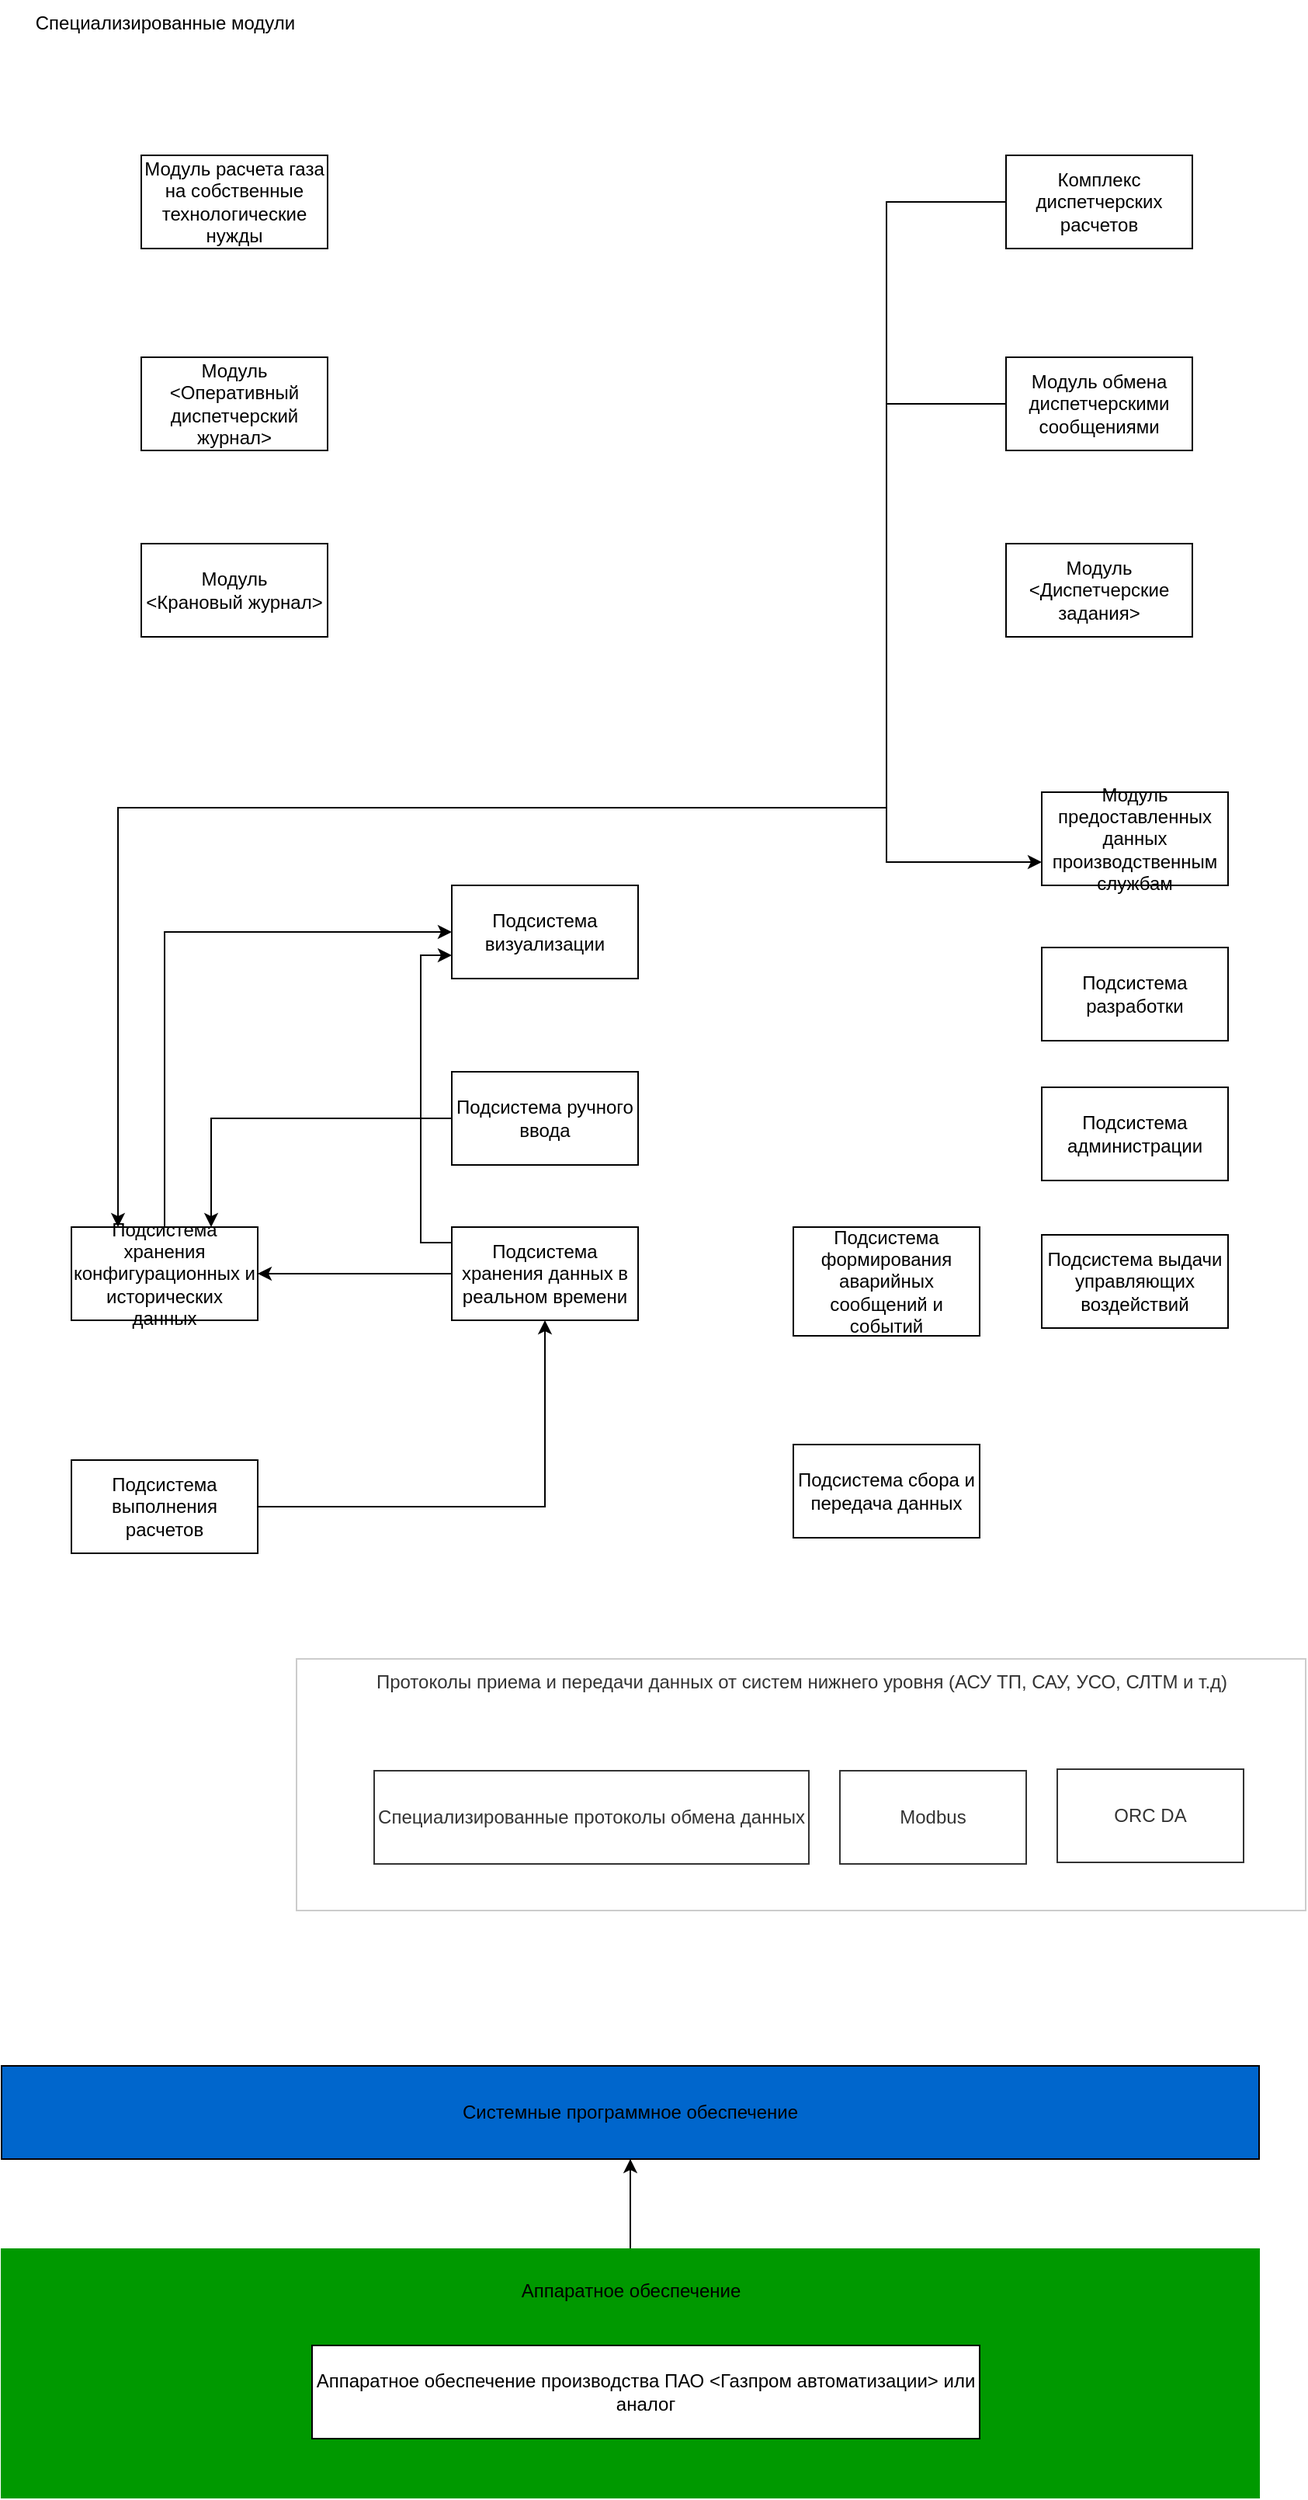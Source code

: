 <mxfile version="23.1.7" type="github">
  <diagram name="Страница — 1" id="ON9jIXmLFdY-JA6jbj7x">
    <mxGraphModel dx="1039" dy="549" grid="1" gridSize="10" guides="1" tooltips="1" connect="1" arrows="1" fold="1" page="1" pageScale="1" pageWidth="827" pageHeight="1169" math="0" shadow="0">
      <root>
        <mxCell id="0" />
        <mxCell id="1" parent="0" />
        <mxCell id="Kxh3nqHzC0chDsdKL4u2-1" value="Модуль расчета газа на собственные технологические нужды" style="rounded=0;whiteSpace=wrap;html=1;" vertex="1" parent="1">
          <mxGeometry x="150" y="130" width="120" height="60" as="geometry" />
        </mxCell>
        <mxCell id="Kxh3nqHzC0chDsdKL4u2-2" value="Модуль &amp;lt;Оперативный диспетчерский журнал&amp;gt;" style="rounded=0;whiteSpace=wrap;html=1;" vertex="1" parent="1">
          <mxGeometry x="150" y="260" width="120" height="60" as="geometry" />
        </mxCell>
        <mxCell id="Kxh3nqHzC0chDsdKL4u2-3" value="Модуль&lt;br&gt;&amp;lt;Крановый журнал&amp;gt;" style="rounded=0;whiteSpace=wrap;html=1;" vertex="1" parent="1">
          <mxGeometry x="150" y="380" width="120" height="60" as="geometry" />
        </mxCell>
        <mxCell id="Kxh3nqHzC0chDsdKL4u2-4" value="Специализированные модули" style="text;html=1;align=center;verticalAlign=middle;resizable=0;points=[];autosize=1;strokeColor=none;fillColor=none;" vertex="1" parent="1">
          <mxGeometry x="70" y="30" width="190" height="30" as="geometry" />
        </mxCell>
        <mxCell id="Kxh3nqHzC0chDsdKL4u2-42" style="edgeStyle=orthogonalEdgeStyle;rounded=0;orthogonalLoop=1;jettySize=auto;html=1;exitX=0;exitY=0.5;exitDx=0;exitDy=0;entryX=0.25;entryY=0;entryDx=0;entryDy=0;" edge="1" parent="1" source="Kxh3nqHzC0chDsdKL4u2-5" target="Kxh3nqHzC0chDsdKL4u2-13">
          <mxGeometry relative="1" as="geometry">
            <Array as="points">
              <mxPoint x="630" y="160" />
              <mxPoint x="630" y="550" />
              <mxPoint x="135" y="550" />
            </Array>
          </mxGeometry>
        </mxCell>
        <mxCell id="Kxh3nqHzC0chDsdKL4u2-5" value="Комплекс диспетчерских расчетов" style="whiteSpace=wrap;html=1;" vertex="1" parent="1">
          <mxGeometry x="707" y="130" width="120" height="60" as="geometry" />
        </mxCell>
        <mxCell id="Kxh3nqHzC0chDsdKL4u2-46" style="edgeStyle=orthogonalEdgeStyle;rounded=0;orthogonalLoop=1;jettySize=auto;html=1;exitX=0;exitY=0.5;exitDx=0;exitDy=0;entryX=0;entryY=0.75;entryDx=0;entryDy=0;" edge="1" parent="1" source="Kxh3nqHzC0chDsdKL4u2-6" target="Kxh3nqHzC0chDsdKL4u2-17">
          <mxGeometry relative="1" as="geometry">
            <Array as="points">
              <mxPoint x="630" y="290" />
              <mxPoint x="630" y="585" />
            </Array>
          </mxGeometry>
        </mxCell>
        <mxCell id="Kxh3nqHzC0chDsdKL4u2-6" value="Модуль обмена диспетчерскими сообщениями" style="whiteSpace=wrap;html=1;" vertex="1" parent="1">
          <mxGeometry x="707" y="260" width="120" height="60" as="geometry" />
        </mxCell>
        <mxCell id="Kxh3nqHzC0chDsdKL4u2-7" value="Модуль &amp;lt;Диспетчерские задания&amp;gt;" style="whiteSpace=wrap;html=1;" vertex="1" parent="1">
          <mxGeometry x="707" y="380" width="120" height="60" as="geometry" />
        </mxCell>
        <mxCell id="Kxh3nqHzC0chDsdKL4u2-10" value="Подсистема визуализации" style="rounded=0;whiteSpace=wrap;html=1;" vertex="1" parent="1">
          <mxGeometry x="350" y="600" width="120" height="60" as="geometry" />
        </mxCell>
        <mxCell id="Kxh3nqHzC0chDsdKL4u2-47" style="edgeStyle=orthogonalEdgeStyle;rounded=0;orthogonalLoop=1;jettySize=auto;html=1;exitX=0;exitY=0.5;exitDx=0;exitDy=0;entryX=0.75;entryY=0;entryDx=0;entryDy=0;" edge="1" parent="1" source="Kxh3nqHzC0chDsdKL4u2-11" target="Kxh3nqHzC0chDsdKL4u2-13">
          <mxGeometry relative="1" as="geometry" />
        </mxCell>
        <mxCell id="Kxh3nqHzC0chDsdKL4u2-11" value="Подсистема ручного ввода" style="whiteSpace=wrap;html=1;" vertex="1" parent="1">
          <mxGeometry x="350" y="720" width="120" height="60" as="geometry" />
        </mxCell>
        <mxCell id="Kxh3nqHzC0chDsdKL4u2-48" style="edgeStyle=orthogonalEdgeStyle;rounded=0;orthogonalLoop=1;jettySize=auto;html=1;exitX=0;exitY=0.5;exitDx=0;exitDy=0;entryX=0;entryY=0.75;entryDx=0;entryDy=0;" edge="1" parent="1" source="Kxh3nqHzC0chDsdKL4u2-12" target="Kxh3nqHzC0chDsdKL4u2-10">
          <mxGeometry relative="1" as="geometry">
            <Array as="points">
              <mxPoint x="350" y="830" />
              <mxPoint x="330" y="830" />
              <mxPoint x="330" y="645" />
            </Array>
          </mxGeometry>
        </mxCell>
        <mxCell id="Kxh3nqHzC0chDsdKL4u2-49" style="edgeStyle=orthogonalEdgeStyle;rounded=0;orthogonalLoop=1;jettySize=auto;html=1;exitX=0;exitY=0.5;exitDx=0;exitDy=0;entryX=1;entryY=0.5;entryDx=0;entryDy=0;" edge="1" parent="1" source="Kxh3nqHzC0chDsdKL4u2-12" target="Kxh3nqHzC0chDsdKL4u2-13">
          <mxGeometry relative="1" as="geometry">
            <mxPoint x="270" y="850" as="targetPoint" />
          </mxGeometry>
        </mxCell>
        <mxCell id="Kxh3nqHzC0chDsdKL4u2-12" value="Подсистема хранения данных в реальном времени" style="whiteSpace=wrap;html=1;" vertex="1" parent="1">
          <mxGeometry x="350" y="820" width="120" height="60" as="geometry" />
        </mxCell>
        <mxCell id="Kxh3nqHzC0chDsdKL4u2-39" style="edgeStyle=orthogonalEdgeStyle;rounded=0;orthogonalLoop=1;jettySize=auto;html=1;exitX=0.5;exitY=0;exitDx=0;exitDy=0;entryX=0;entryY=0.5;entryDx=0;entryDy=0;" edge="1" parent="1" source="Kxh3nqHzC0chDsdKL4u2-13" target="Kxh3nqHzC0chDsdKL4u2-10">
          <mxGeometry relative="1" as="geometry" />
        </mxCell>
        <mxCell id="Kxh3nqHzC0chDsdKL4u2-13" value="Подсистема хранения конфигурационных и исторических данных" style="whiteSpace=wrap;html=1;" vertex="1" parent="1">
          <mxGeometry x="105" y="820" width="120" height="60" as="geometry" />
        </mxCell>
        <mxCell id="Kxh3nqHzC0chDsdKL4u2-51" style="edgeStyle=orthogonalEdgeStyle;rounded=0;orthogonalLoop=1;jettySize=auto;html=1;entryX=0.5;entryY=1;entryDx=0;entryDy=0;" edge="1" parent="1" source="Kxh3nqHzC0chDsdKL4u2-14" target="Kxh3nqHzC0chDsdKL4u2-12">
          <mxGeometry relative="1" as="geometry" />
        </mxCell>
        <mxCell id="Kxh3nqHzC0chDsdKL4u2-14" value="Подсистема выполнения расчетов" style="whiteSpace=wrap;html=1;" vertex="1" parent="1">
          <mxGeometry x="105" y="970" width="120" height="60" as="geometry" />
        </mxCell>
        <mxCell id="Kxh3nqHzC0chDsdKL4u2-15" value="Подсистема формирования аварийных сообщений и событий" style="whiteSpace=wrap;html=1;" vertex="1" parent="1">
          <mxGeometry x="570" y="820" width="120" height="70" as="geometry" />
        </mxCell>
        <mxCell id="Kxh3nqHzC0chDsdKL4u2-16" value="Подсистема выдачи управляющих воздействий" style="whiteSpace=wrap;html=1;" vertex="1" parent="1">
          <mxGeometry x="730" y="825" width="120" height="60" as="geometry" />
        </mxCell>
        <mxCell id="Kxh3nqHzC0chDsdKL4u2-17" value="Модуль предоставленных данных производственным службам" style="whiteSpace=wrap;html=1;" vertex="1" parent="1">
          <mxGeometry x="730" y="540" width="120" height="60" as="geometry" />
        </mxCell>
        <mxCell id="Kxh3nqHzC0chDsdKL4u2-18" value="Подсистема разработки" style="whiteSpace=wrap;html=1;" vertex="1" parent="1">
          <mxGeometry x="730" y="640" width="120" height="60" as="geometry" />
        </mxCell>
        <mxCell id="Kxh3nqHzC0chDsdKL4u2-19" value="Подсистема администрации" style="whiteSpace=wrap;html=1;" vertex="1" parent="1">
          <mxGeometry x="730" y="730" width="120" height="60" as="geometry" />
        </mxCell>
        <mxCell id="Kxh3nqHzC0chDsdKL4u2-21" value="Подсистема сбора и передача данных" style="whiteSpace=wrap;html=1;" vertex="1" parent="1">
          <mxGeometry x="570" y="960" width="120" height="60" as="geometry" />
        </mxCell>
        <mxCell id="Kxh3nqHzC0chDsdKL4u2-23" value="Протоколы приема и передачи данных от систем нижнего уровня (АСУ ТП, САУ, УСО, СЛТМ и т.д)" style="text;html=1;align=center;verticalAlign=middle;resizable=0;points=[];autosize=1;strokeColor=none;fillColor=none;" vertex="1" parent="1">
          <mxGeometry x="290" y="1098" width="570" height="30" as="geometry" />
        </mxCell>
        <mxCell id="Kxh3nqHzC0chDsdKL4u2-24" value="Специализированные протоколы обмена данных" style="rounded=0;whiteSpace=wrap;html=1;" vertex="1" parent="1">
          <mxGeometry x="300" y="1170" width="280" height="60" as="geometry" />
        </mxCell>
        <mxCell id="Kxh3nqHzC0chDsdKL4u2-25" value="Modbus" style="rounded=0;whiteSpace=wrap;html=1;" vertex="1" parent="1">
          <mxGeometry x="600" y="1170" width="120" height="60" as="geometry" />
        </mxCell>
        <mxCell id="Kxh3nqHzC0chDsdKL4u2-26" value="ORC DA" style="rounded=0;whiteSpace=wrap;html=1;" vertex="1" parent="1">
          <mxGeometry x="740" y="1169" width="120" height="60" as="geometry" />
        </mxCell>
        <mxCell id="Kxh3nqHzC0chDsdKL4u2-35" value="" style="edgeStyle=orthogonalEdgeStyle;rounded=0;orthogonalLoop=1;jettySize=auto;html=1;" edge="1" parent="1" source="Kxh3nqHzC0chDsdKL4u2-27" target="Kxh3nqHzC0chDsdKL4u2-34">
          <mxGeometry relative="1" as="geometry" />
        </mxCell>
        <mxCell id="Kxh3nqHzC0chDsdKL4u2-27" value="Системные программное обеспечение" style="rounded=0;whiteSpace=wrap;html=1;fillColor=#0066CC;" vertex="1" parent="1">
          <mxGeometry x="60" y="1360" width="810" height="60" as="geometry" />
        </mxCell>
        <mxCell id="Kxh3nqHzC0chDsdKL4u2-36" value="" style="edgeStyle=orthogonalEdgeStyle;rounded=0;orthogonalLoop=1;jettySize=auto;html=1;" edge="1" parent="1" source="Kxh3nqHzC0chDsdKL4u2-31" target="Kxh3nqHzC0chDsdKL4u2-27">
          <mxGeometry relative="1" as="geometry" />
        </mxCell>
        <mxCell id="Kxh3nqHzC0chDsdKL4u2-31" value="" style="rounded=0;whiteSpace=wrap;html=1;strokeColor=#009900;fillColor=#009900;" vertex="1" parent="1">
          <mxGeometry x="60" y="1478" width="810" height="160" as="geometry" />
        </mxCell>
        <mxCell id="Kxh3nqHzC0chDsdKL4u2-33" value="Аппаратное обеспечение производства ПАО &amp;lt;Газпром автоматизации&amp;gt; или аналог" style="rounded=0;whiteSpace=wrap;html=1;" vertex="1" parent="1">
          <mxGeometry x="260" y="1540" width="430" height="60" as="geometry" />
        </mxCell>
        <mxCell id="Kxh3nqHzC0chDsdKL4u2-34" value="Аппаратное обеспечение" style="text;html=1;align=center;verticalAlign=middle;resizable=0;points=[];autosize=1;strokeColor=none;fillColor=none;" vertex="1" parent="1">
          <mxGeometry x="385" y="1490" width="160" height="30" as="geometry" />
        </mxCell>
        <mxCell id="Kxh3nqHzC0chDsdKL4u2-52" value="" style="whiteSpace=wrap;html=1;opacity=20;" vertex="1" parent="1">
          <mxGeometry x="250" y="1098" width="650" height="162" as="geometry" />
        </mxCell>
      </root>
    </mxGraphModel>
  </diagram>
</mxfile>
